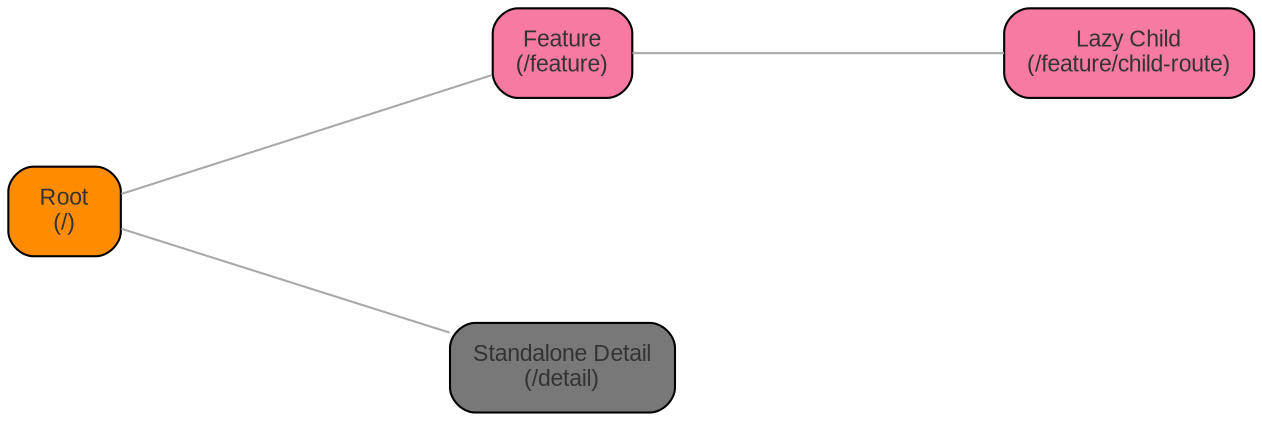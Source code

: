 digraph "AngularFlows" {
  rankdir = "LR";
  splines = "polyline";
  nodesep = 1.5;
  ranksep = 2.2;
  overlap = false;
  concentrate = false;
  edge [
    fontname = "Arial";
    fontsize = 9;
  ];
  node [
    shape = "box";
    style = "filled,rounded";
    fontname = "Arial";
    fontsize = 11;
    margin = "0.15,0.1";
    height = 0.6;
  ];
  "/feature" [
    label = "Feature\n(/feature)";
    fillcolor = "#f67aa2";
    fontcolor = "#333333";
  ];
  "/feature/child-route" [
    label = "Lazy Child\n(/feature/child-route)";
    fillcolor = "#f67aa2";
    fontcolor = "#333333";
  ];
  "/" [
    label = "Root\n(/)";
    fillcolor = "#FF8C00";
    fontcolor = "#333333";
  ];
  "/detail" [
    label = "Standalone Detail\n(/detail)";
    fillcolor = "#787878";
    fontcolor = "#333333";
  ];
  "/" -> "/feature" [
    label = "";
    color = "#A9A9A9";
    arrowhead = "none";
  ];
  "/feature" -> "/feature/child-route" [
    label = "";
    color = "#A9A9A9";
    arrowhead = "none";
  ];
  "/" -> "/detail" [
    label = "";
    color = "#A9A9A9";
    arrowhead = "none";
  ];
}